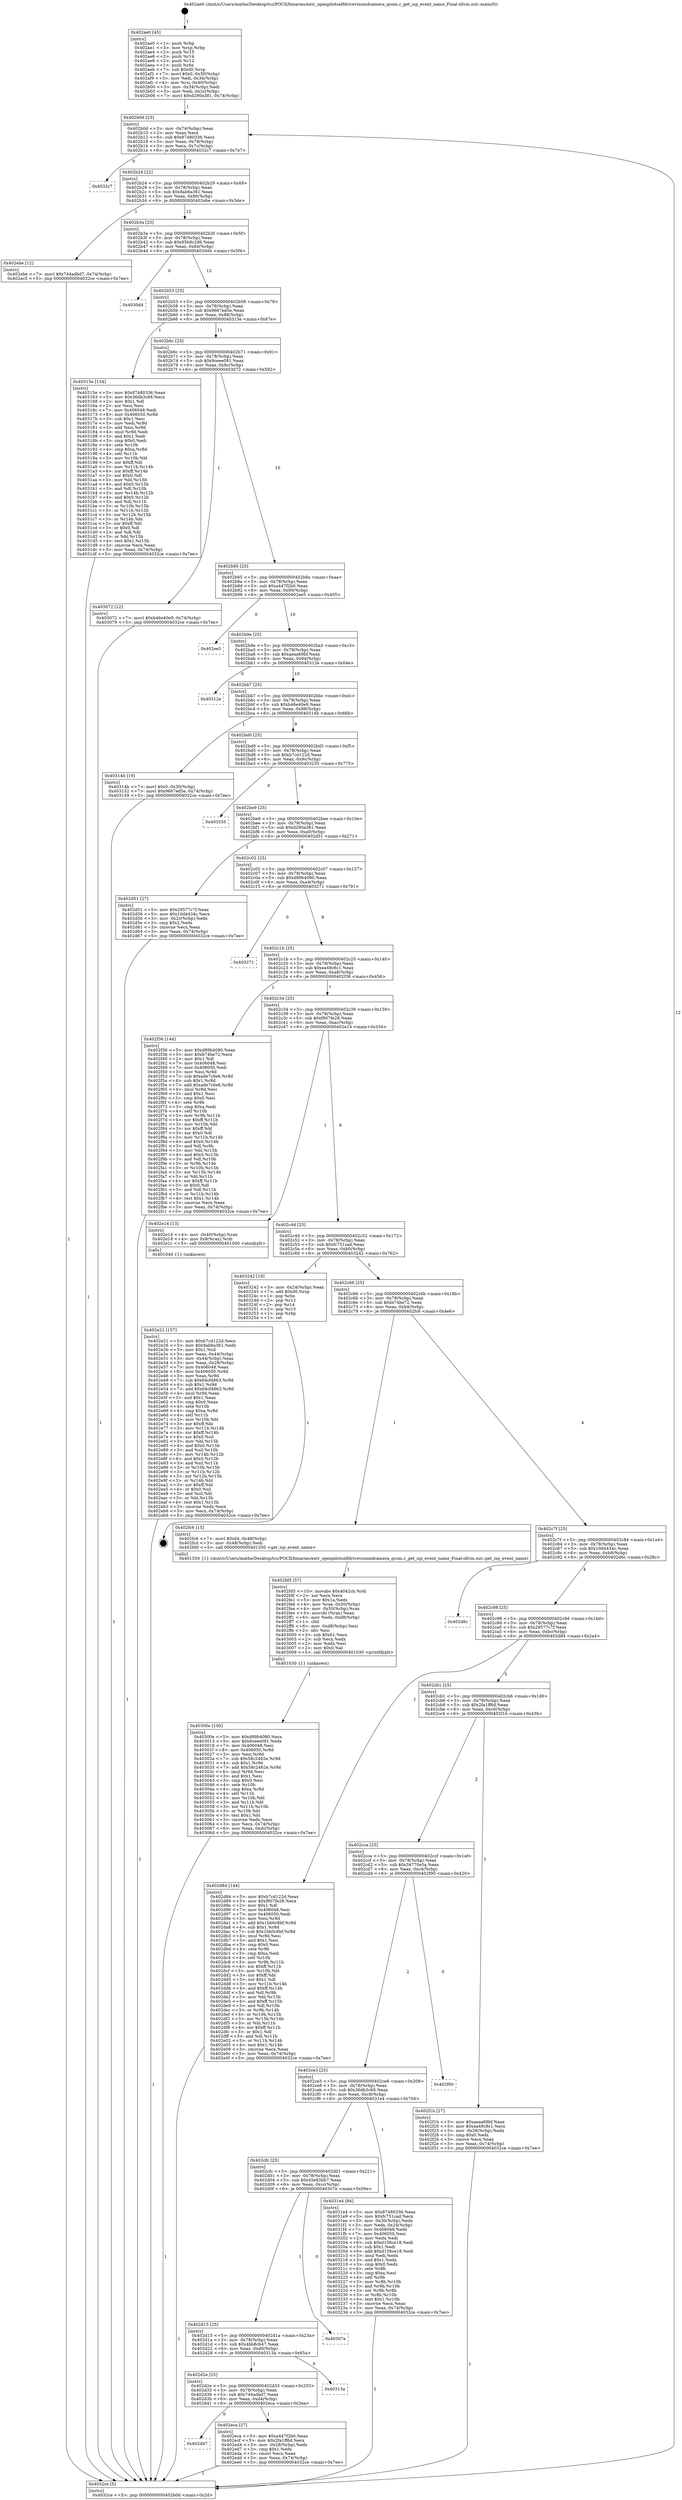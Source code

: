 digraph "0x402ae0" {
  label = "0x402ae0 (/mnt/c/Users/mathe/Desktop/tcc/POCII/binaries/extr_openpilotselfdrivevisiondcamera_qcom.c_get_isp_event_name_Final-ollvm.out::main(0))"
  labelloc = "t"
  node[shape=record]

  Entry [label="",width=0.3,height=0.3,shape=circle,fillcolor=black,style=filled]
  "0x402b0d" [label="{
     0x402b0d [23]\l
     | [instrs]\l
     &nbsp;&nbsp;0x402b0d \<+3\>: mov -0x74(%rbp),%eax\l
     &nbsp;&nbsp;0x402b10 \<+2\>: mov %eax,%ecx\l
     &nbsp;&nbsp;0x402b12 \<+6\>: sub $0x87480336,%ecx\l
     &nbsp;&nbsp;0x402b18 \<+3\>: mov %eax,-0x78(%rbp)\l
     &nbsp;&nbsp;0x402b1b \<+3\>: mov %ecx,-0x7c(%rbp)\l
     &nbsp;&nbsp;0x402b1e \<+6\>: je 00000000004032c7 \<main+0x7e7\>\l
  }"]
  "0x4032c7" [label="{
     0x4032c7\l
  }", style=dashed]
  "0x402b24" [label="{
     0x402b24 [22]\l
     | [instrs]\l
     &nbsp;&nbsp;0x402b24 \<+5\>: jmp 0000000000402b29 \<main+0x49\>\l
     &nbsp;&nbsp;0x402b29 \<+3\>: mov -0x78(%rbp),%eax\l
     &nbsp;&nbsp;0x402b2c \<+5\>: sub $0x8ab6a361,%eax\l
     &nbsp;&nbsp;0x402b31 \<+3\>: mov %eax,-0x80(%rbp)\l
     &nbsp;&nbsp;0x402b34 \<+6\>: je 0000000000402ebe \<main+0x3de\>\l
  }"]
  Exit [label="",width=0.3,height=0.3,shape=circle,fillcolor=black,style=filled,peripheries=2]
  "0x402ebe" [label="{
     0x402ebe [12]\l
     | [instrs]\l
     &nbsp;&nbsp;0x402ebe \<+7\>: movl $0x744adbd7,-0x74(%rbp)\l
     &nbsp;&nbsp;0x402ec5 \<+5\>: jmp 00000000004032ce \<main+0x7ee\>\l
  }"]
  "0x402b3a" [label="{
     0x402b3a [25]\l
     | [instrs]\l
     &nbsp;&nbsp;0x402b3a \<+5\>: jmp 0000000000402b3f \<main+0x5f\>\l
     &nbsp;&nbsp;0x402b3f \<+3\>: mov -0x78(%rbp),%eax\l
     &nbsp;&nbsp;0x402b42 \<+5\>: sub $0x95b8c2d6,%eax\l
     &nbsp;&nbsp;0x402b47 \<+6\>: mov %eax,-0x84(%rbp)\l
     &nbsp;&nbsp;0x402b4d \<+6\>: je 00000000004030d4 \<main+0x5f4\>\l
  }"]
  "0x40300e" [label="{
     0x40300e [100]\l
     | [instrs]\l
     &nbsp;&nbsp;0x40300e \<+5\>: mov $0xd89b4080,%ecx\l
     &nbsp;&nbsp;0x403013 \<+5\>: mov $0x9ceee091,%edx\l
     &nbsp;&nbsp;0x403018 \<+7\>: mov 0x406048,%esi\l
     &nbsp;&nbsp;0x40301f \<+8\>: mov 0x406050,%r8d\l
     &nbsp;&nbsp;0x403027 \<+3\>: mov %esi,%r9d\l
     &nbsp;&nbsp;0x40302a \<+7\>: sub $0x58c2462e,%r9d\l
     &nbsp;&nbsp;0x403031 \<+4\>: sub $0x1,%r9d\l
     &nbsp;&nbsp;0x403035 \<+7\>: add $0x58c2462e,%r9d\l
     &nbsp;&nbsp;0x40303c \<+4\>: imul %r9d,%esi\l
     &nbsp;&nbsp;0x403040 \<+3\>: and $0x1,%esi\l
     &nbsp;&nbsp;0x403043 \<+3\>: cmp $0x0,%esi\l
     &nbsp;&nbsp;0x403046 \<+4\>: sete %r10b\l
     &nbsp;&nbsp;0x40304a \<+4\>: cmp $0xa,%r8d\l
     &nbsp;&nbsp;0x40304e \<+4\>: setl %r11b\l
     &nbsp;&nbsp;0x403052 \<+3\>: mov %r10b,%bl\l
     &nbsp;&nbsp;0x403055 \<+3\>: and %r11b,%bl\l
     &nbsp;&nbsp;0x403058 \<+3\>: xor %r11b,%r10b\l
     &nbsp;&nbsp;0x40305b \<+3\>: or %r10b,%bl\l
     &nbsp;&nbsp;0x40305e \<+3\>: test $0x1,%bl\l
     &nbsp;&nbsp;0x403061 \<+3\>: cmovne %edx,%ecx\l
     &nbsp;&nbsp;0x403064 \<+3\>: mov %ecx,-0x74(%rbp)\l
     &nbsp;&nbsp;0x403067 \<+6\>: mov %eax,-0xdc(%rbp)\l
     &nbsp;&nbsp;0x40306d \<+5\>: jmp 00000000004032ce \<main+0x7ee\>\l
  }"]
  "0x4030d4" [label="{
     0x4030d4\l
  }", style=dashed]
  "0x402b53" [label="{
     0x402b53 [25]\l
     | [instrs]\l
     &nbsp;&nbsp;0x402b53 \<+5\>: jmp 0000000000402b58 \<main+0x78\>\l
     &nbsp;&nbsp;0x402b58 \<+3\>: mov -0x78(%rbp),%eax\l
     &nbsp;&nbsp;0x402b5b \<+5\>: sub $0x9667ed5e,%eax\l
     &nbsp;&nbsp;0x402b60 \<+6\>: mov %eax,-0x88(%rbp)\l
     &nbsp;&nbsp;0x402b66 \<+6\>: je 000000000040315e \<main+0x67e\>\l
  }"]
  "0x402fd5" [label="{
     0x402fd5 [57]\l
     | [instrs]\l
     &nbsp;&nbsp;0x402fd5 \<+10\>: movabs $0x4042cb,%rdi\l
     &nbsp;&nbsp;0x402fdf \<+2\>: xor %ecx,%ecx\l
     &nbsp;&nbsp;0x402fe1 \<+5\>: mov $0x1a,%edx\l
     &nbsp;&nbsp;0x402fe6 \<+4\>: mov %rax,-0x50(%rbp)\l
     &nbsp;&nbsp;0x402fea \<+4\>: mov -0x50(%rbp),%rax\l
     &nbsp;&nbsp;0x402fee \<+3\>: movsbl (%rax),%eax\l
     &nbsp;&nbsp;0x402ff1 \<+6\>: mov %edx,-0xd8(%rbp)\l
     &nbsp;&nbsp;0x402ff7 \<+1\>: cltd\l
     &nbsp;&nbsp;0x402ff8 \<+6\>: mov -0xd8(%rbp),%esi\l
     &nbsp;&nbsp;0x402ffe \<+2\>: idiv %esi\l
     &nbsp;&nbsp;0x403000 \<+3\>: sub $0x61,%ecx\l
     &nbsp;&nbsp;0x403003 \<+2\>: sub %ecx,%edx\l
     &nbsp;&nbsp;0x403005 \<+2\>: mov %edx,%esi\l
     &nbsp;&nbsp;0x403007 \<+2\>: mov $0x0,%al\l
     &nbsp;&nbsp;0x403009 \<+5\>: call 0000000000401030 \<printf@plt\>\l
     | [calls]\l
     &nbsp;&nbsp;0x401030 \{1\} (unknown)\l
  }"]
  "0x40315e" [label="{
     0x40315e [134]\l
     | [instrs]\l
     &nbsp;&nbsp;0x40315e \<+5\>: mov $0x87480336,%eax\l
     &nbsp;&nbsp;0x403163 \<+5\>: mov $0x36db3c68,%ecx\l
     &nbsp;&nbsp;0x403168 \<+2\>: mov $0x1,%dl\l
     &nbsp;&nbsp;0x40316a \<+2\>: xor %esi,%esi\l
     &nbsp;&nbsp;0x40316c \<+7\>: mov 0x406048,%edi\l
     &nbsp;&nbsp;0x403173 \<+8\>: mov 0x406050,%r8d\l
     &nbsp;&nbsp;0x40317b \<+3\>: sub $0x1,%esi\l
     &nbsp;&nbsp;0x40317e \<+3\>: mov %edi,%r9d\l
     &nbsp;&nbsp;0x403181 \<+3\>: add %esi,%r9d\l
     &nbsp;&nbsp;0x403184 \<+4\>: imul %r9d,%edi\l
     &nbsp;&nbsp;0x403188 \<+3\>: and $0x1,%edi\l
     &nbsp;&nbsp;0x40318b \<+3\>: cmp $0x0,%edi\l
     &nbsp;&nbsp;0x40318e \<+4\>: sete %r10b\l
     &nbsp;&nbsp;0x403192 \<+4\>: cmp $0xa,%r8d\l
     &nbsp;&nbsp;0x403196 \<+4\>: setl %r11b\l
     &nbsp;&nbsp;0x40319a \<+3\>: mov %r10b,%bl\l
     &nbsp;&nbsp;0x40319d \<+3\>: xor $0xff,%bl\l
     &nbsp;&nbsp;0x4031a0 \<+3\>: mov %r11b,%r14b\l
     &nbsp;&nbsp;0x4031a3 \<+4\>: xor $0xff,%r14b\l
     &nbsp;&nbsp;0x4031a7 \<+3\>: xor $0x0,%dl\l
     &nbsp;&nbsp;0x4031aa \<+3\>: mov %bl,%r15b\l
     &nbsp;&nbsp;0x4031ad \<+4\>: and $0x0,%r15b\l
     &nbsp;&nbsp;0x4031b1 \<+3\>: and %dl,%r10b\l
     &nbsp;&nbsp;0x4031b4 \<+3\>: mov %r14b,%r12b\l
     &nbsp;&nbsp;0x4031b7 \<+4\>: and $0x0,%r12b\l
     &nbsp;&nbsp;0x4031bb \<+3\>: and %dl,%r11b\l
     &nbsp;&nbsp;0x4031be \<+3\>: or %r10b,%r15b\l
     &nbsp;&nbsp;0x4031c1 \<+3\>: or %r11b,%r12b\l
     &nbsp;&nbsp;0x4031c4 \<+3\>: xor %r12b,%r15b\l
     &nbsp;&nbsp;0x4031c7 \<+3\>: or %r14b,%bl\l
     &nbsp;&nbsp;0x4031ca \<+3\>: xor $0xff,%bl\l
     &nbsp;&nbsp;0x4031cd \<+3\>: or $0x0,%dl\l
     &nbsp;&nbsp;0x4031d0 \<+2\>: and %dl,%bl\l
     &nbsp;&nbsp;0x4031d2 \<+3\>: or %bl,%r15b\l
     &nbsp;&nbsp;0x4031d5 \<+4\>: test $0x1,%r15b\l
     &nbsp;&nbsp;0x4031d9 \<+3\>: cmovne %ecx,%eax\l
     &nbsp;&nbsp;0x4031dc \<+3\>: mov %eax,-0x74(%rbp)\l
     &nbsp;&nbsp;0x4031df \<+5\>: jmp 00000000004032ce \<main+0x7ee\>\l
  }"]
  "0x402b6c" [label="{
     0x402b6c [25]\l
     | [instrs]\l
     &nbsp;&nbsp;0x402b6c \<+5\>: jmp 0000000000402b71 \<main+0x91\>\l
     &nbsp;&nbsp;0x402b71 \<+3\>: mov -0x78(%rbp),%eax\l
     &nbsp;&nbsp;0x402b74 \<+5\>: sub $0x9ceee091,%eax\l
     &nbsp;&nbsp;0x402b79 \<+6\>: mov %eax,-0x8c(%rbp)\l
     &nbsp;&nbsp;0x402b7f \<+6\>: je 0000000000403072 \<main+0x592\>\l
  }"]
  "0x402d47" [label="{
     0x402d47\l
  }", style=dashed]
  "0x403072" [label="{
     0x403072 [12]\l
     | [instrs]\l
     &nbsp;&nbsp;0x403072 \<+7\>: movl $0xb46e40e9,-0x74(%rbp)\l
     &nbsp;&nbsp;0x403079 \<+5\>: jmp 00000000004032ce \<main+0x7ee\>\l
  }"]
  "0x402b85" [label="{
     0x402b85 [25]\l
     | [instrs]\l
     &nbsp;&nbsp;0x402b85 \<+5\>: jmp 0000000000402b8a \<main+0xaa\>\l
     &nbsp;&nbsp;0x402b8a \<+3\>: mov -0x78(%rbp),%eax\l
     &nbsp;&nbsp;0x402b8d \<+5\>: sub $0xa447f2b0,%eax\l
     &nbsp;&nbsp;0x402b92 \<+6\>: mov %eax,-0x90(%rbp)\l
     &nbsp;&nbsp;0x402b98 \<+6\>: je 0000000000402ee5 \<main+0x405\>\l
  }"]
  "0x402eca" [label="{
     0x402eca [27]\l
     | [instrs]\l
     &nbsp;&nbsp;0x402eca \<+5\>: mov $0xa447f2b0,%eax\l
     &nbsp;&nbsp;0x402ecf \<+5\>: mov $0x2fa1ff6d,%ecx\l
     &nbsp;&nbsp;0x402ed4 \<+3\>: mov -0x28(%rbp),%edx\l
     &nbsp;&nbsp;0x402ed7 \<+3\>: cmp $0x1,%edx\l
     &nbsp;&nbsp;0x402eda \<+3\>: cmovl %ecx,%eax\l
     &nbsp;&nbsp;0x402edd \<+3\>: mov %eax,-0x74(%rbp)\l
     &nbsp;&nbsp;0x402ee0 \<+5\>: jmp 00000000004032ce \<main+0x7ee\>\l
  }"]
  "0x402ee5" [label="{
     0x402ee5\l
  }", style=dashed]
  "0x402b9e" [label="{
     0x402b9e [25]\l
     | [instrs]\l
     &nbsp;&nbsp;0x402b9e \<+5\>: jmp 0000000000402ba3 \<main+0xc3\>\l
     &nbsp;&nbsp;0x402ba3 \<+3\>: mov -0x78(%rbp),%eax\l
     &nbsp;&nbsp;0x402ba6 \<+5\>: sub $0xaeaa69bf,%eax\l
     &nbsp;&nbsp;0x402bab \<+6\>: mov %eax,-0x94(%rbp)\l
     &nbsp;&nbsp;0x402bb1 \<+6\>: je 000000000040312e \<main+0x64e\>\l
  }"]
  "0x402d2e" [label="{
     0x402d2e [25]\l
     | [instrs]\l
     &nbsp;&nbsp;0x402d2e \<+5\>: jmp 0000000000402d33 \<main+0x253\>\l
     &nbsp;&nbsp;0x402d33 \<+3\>: mov -0x78(%rbp),%eax\l
     &nbsp;&nbsp;0x402d36 \<+5\>: sub $0x744adbd7,%eax\l
     &nbsp;&nbsp;0x402d3b \<+6\>: mov %eax,-0xd4(%rbp)\l
     &nbsp;&nbsp;0x402d41 \<+6\>: je 0000000000402eca \<main+0x3ea\>\l
  }"]
  "0x40312e" [label="{
     0x40312e\l
  }", style=dashed]
  "0x402bb7" [label="{
     0x402bb7 [25]\l
     | [instrs]\l
     &nbsp;&nbsp;0x402bb7 \<+5\>: jmp 0000000000402bbc \<main+0xdc\>\l
     &nbsp;&nbsp;0x402bbc \<+3\>: mov -0x78(%rbp),%eax\l
     &nbsp;&nbsp;0x402bbf \<+5\>: sub $0xb46e40e9,%eax\l
     &nbsp;&nbsp;0x402bc4 \<+6\>: mov %eax,-0x98(%rbp)\l
     &nbsp;&nbsp;0x402bca \<+6\>: je 000000000040314b \<main+0x66b\>\l
  }"]
  "0x40313a" [label="{
     0x40313a\l
  }", style=dashed]
  "0x40314b" [label="{
     0x40314b [19]\l
     | [instrs]\l
     &nbsp;&nbsp;0x40314b \<+7\>: movl $0x0,-0x30(%rbp)\l
     &nbsp;&nbsp;0x403152 \<+7\>: movl $0x9667ed5e,-0x74(%rbp)\l
     &nbsp;&nbsp;0x403159 \<+5\>: jmp 00000000004032ce \<main+0x7ee\>\l
  }"]
  "0x402bd0" [label="{
     0x402bd0 [25]\l
     | [instrs]\l
     &nbsp;&nbsp;0x402bd0 \<+5\>: jmp 0000000000402bd5 \<main+0xf5\>\l
     &nbsp;&nbsp;0x402bd5 \<+3\>: mov -0x78(%rbp),%eax\l
     &nbsp;&nbsp;0x402bd8 \<+5\>: sub $0xb7cd122d,%eax\l
     &nbsp;&nbsp;0x402bdd \<+6\>: mov %eax,-0x9c(%rbp)\l
     &nbsp;&nbsp;0x402be3 \<+6\>: je 0000000000403255 \<main+0x775\>\l
  }"]
  "0x402d15" [label="{
     0x402d15 [25]\l
     | [instrs]\l
     &nbsp;&nbsp;0x402d15 \<+5\>: jmp 0000000000402d1a \<main+0x23a\>\l
     &nbsp;&nbsp;0x402d1a \<+3\>: mov -0x78(%rbp),%eax\l
     &nbsp;&nbsp;0x402d1d \<+5\>: sub $0x4bb8cb47,%eax\l
     &nbsp;&nbsp;0x402d22 \<+6\>: mov %eax,-0xd0(%rbp)\l
     &nbsp;&nbsp;0x402d28 \<+6\>: je 000000000040313a \<main+0x65a\>\l
  }"]
  "0x403255" [label="{
     0x403255\l
  }", style=dashed]
  "0x402be9" [label="{
     0x402be9 [25]\l
     | [instrs]\l
     &nbsp;&nbsp;0x402be9 \<+5\>: jmp 0000000000402bee \<main+0x10e\>\l
     &nbsp;&nbsp;0x402bee \<+3\>: mov -0x78(%rbp),%eax\l
     &nbsp;&nbsp;0x402bf1 \<+5\>: sub $0xd290a381,%eax\l
     &nbsp;&nbsp;0x402bf6 \<+6\>: mov %eax,-0xa0(%rbp)\l
     &nbsp;&nbsp;0x402bfc \<+6\>: je 0000000000402d51 \<main+0x271\>\l
  }"]
  "0x40307e" [label="{
     0x40307e\l
  }", style=dashed]
  "0x402d51" [label="{
     0x402d51 [27]\l
     | [instrs]\l
     &nbsp;&nbsp;0x402d51 \<+5\>: mov $0x29577c7f,%eax\l
     &nbsp;&nbsp;0x402d56 \<+5\>: mov $0x10d4434c,%ecx\l
     &nbsp;&nbsp;0x402d5b \<+3\>: mov -0x2c(%rbp),%edx\l
     &nbsp;&nbsp;0x402d5e \<+3\>: cmp $0x2,%edx\l
     &nbsp;&nbsp;0x402d61 \<+3\>: cmovne %ecx,%eax\l
     &nbsp;&nbsp;0x402d64 \<+3\>: mov %eax,-0x74(%rbp)\l
     &nbsp;&nbsp;0x402d67 \<+5\>: jmp 00000000004032ce \<main+0x7ee\>\l
  }"]
  "0x402c02" [label="{
     0x402c02 [25]\l
     | [instrs]\l
     &nbsp;&nbsp;0x402c02 \<+5\>: jmp 0000000000402c07 \<main+0x127\>\l
     &nbsp;&nbsp;0x402c07 \<+3\>: mov -0x78(%rbp),%eax\l
     &nbsp;&nbsp;0x402c0a \<+5\>: sub $0xd89b4080,%eax\l
     &nbsp;&nbsp;0x402c0f \<+6\>: mov %eax,-0xa4(%rbp)\l
     &nbsp;&nbsp;0x402c15 \<+6\>: je 0000000000403271 \<main+0x791\>\l
  }"]
  "0x4032ce" [label="{
     0x4032ce [5]\l
     | [instrs]\l
     &nbsp;&nbsp;0x4032ce \<+5\>: jmp 0000000000402b0d \<main+0x2d\>\l
  }"]
  "0x402ae0" [label="{
     0x402ae0 [45]\l
     | [instrs]\l
     &nbsp;&nbsp;0x402ae0 \<+1\>: push %rbp\l
     &nbsp;&nbsp;0x402ae1 \<+3\>: mov %rsp,%rbp\l
     &nbsp;&nbsp;0x402ae4 \<+2\>: push %r15\l
     &nbsp;&nbsp;0x402ae6 \<+2\>: push %r14\l
     &nbsp;&nbsp;0x402ae8 \<+2\>: push %r12\l
     &nbsp;&nbsp;0x402aea \<+1\>: push %rbx\l
     &nbsp;&nbsp;0x402aeb \<+7\>: sub $0xd0,%rsp\l
     &nbsp;&nbsp;0x402af2 \<+7\>: movl $0x0,-0x30(%rbp)\l
     &nbsp;&nbsp;0x402af9 \<+3\>: mov %edi,-0x34(%rbp)\l
     &nbsp;&nbsp;0x402afc \<+4\>: mov %rsi,-0x40(%rbp)\l
     &nbsp;&nbsp;0x402b00 \<+3\>: mov -0x34(%rbp),%edi\l
     &nbsp;&nbsp;0x402b03 \<+3\>: mov %edi,-0x2c(%rbp)\l
     &nbsp;&nbsp;0x402b06 \<+7\>: movl $0xd290a381,-0x74(%rbp)\l
  }"]
  "0x402cfc" [label="{
     0x402cfc [25]\l
     | [instrs]\l
     &nbsp;&nbsp;0x402cfc \<+5\>: jmp 0000000000402d01 \<main+0x221\>\l
     &nbsp;&nbsp;0x402d01 \<+3\>: mov -0x78(%rbp),%eax\l
     &nbsp;&nbsp;0x402d04 \<+5\>: sub $0x45e83bb7,%eax\l
     &nbsp;&nbsp;0x402d09 \<+6\>: mov %eax,-0xcc(%rbp)\l
     &nbsp;&nbsp;0x402d0f \<+6\>: je 000000000040307e \<main+0x59e\>\l
  }"]
  "0x403271" [label="{
     0x403271\l
  }", style=dashed]
  "0x402c1b" [label="{
     0x402c1b [25]\l
     | [instrs]\l
     &nbsp;&nbsp;0x402c1b \<+5\>: jmp 0000000000402c20 \<main+0x140\>\l
     &nbsp;&nbsp;0x402c20 \<+3\>: mov -0x78(%rbp),%eax\l
     &nbsp;&nbsp;0x402c23 \<+5\>: sub $0xea49c8c1,%eax\l
     &nbsp;&nbsp;0x402c28 \<+6\>: mov %eax,-0xa8(%rbp)\l
     &nbsp;&nbsp;0x402c2e \<+6\>: je 0000000000402f36 \<main+0x456\>\l
  }"]
  "0x4031e4" [label="{
     0x4031e4 [94]\l
     | [instrs]\l
     &nbsp;&nbsp;0x4031e4 \<+5\>: mov $0x87480336,%eax\l
     &nbsp;&nbsp;0x4031e9 \<+5\>: mov $0xfc751cad,%ecx\l
     &nbsp;&nbsp;0x4031ee \<+3\>: mov -0x30(%rbp),%edx\l
     &nbsp;&nbsp;0x4031f1 \<+3\>: mov %edx,-0x24(%rbp)\l
     &nbsp;&nbsp;0x4031f4 \<+7\>: mov 0x406048,%edx\l
     &nbsp;&nbsp;0x4031fb \<+7\>: mov 0x406050,%esi\l
     &nbsp;&nbsp;0x403202 \<+2\>: mov %edx,%edi\l
     &nbsp;&nbsp;0x403204 \<+6\>: sub $0xd156ce18,%edi\l
     &nbsp;&nbsp;0x40320a \<+3\>: sub $0x1,%edi\l
     &nbsp;&nbsp;0x40320d \<+6\>: add $0xd156ce18,%edi\l
     &nbsp;&nbsp;0x403213 \<+3\>: imul %edi,%edx\l
     &nbsp;&nbsp;0x403216 \<+3\>: and $0x1,%edx\l
     &nbsp;&nbsp;0x403219 \<+3\>: cmp $0x0,%edx\l
     &nbsp;&nbsp;0x40321c \<+4\>: sete %r8b\l
     &nbsp;&nbsp;0x403220 \<+3\>: cmp $0xa,%esi\l
     &nbsp;&nbsp;0x403223 \<+4\>: setl %r9b\l
     &nbsp;&nbsp;0x403227 \<+3\>: mov %r8b,%r10b\l
     &nbsp;&nbsp;0x40322a \<+3\>: and %r9b,%r10b\l
     &nbsp;&nbsp;0x40322d \<+3\>: xor %r9b,%r8b\l
     &nbsp;&nbsp;0x403230 \<+3\>: or %r8b,%r10b\l
     &nbsp;&nbsp;0x403233 \<+4\>: test $0x1,%r10b\l
     &nbsp;&nbsp;0x403237 \<+3\>: cmovne %ecx,%eax\l
     &nbsp;&nbsp;0x40323a \<+3\>: mov %eax,-0x74(%rbp)\l
     &nbsp;&nbsp;0x40323d \<+5\>: jmp 00000000004032ce \<main+0x7ee\>\l
  }"]
  "0x402f36" [label="{
     0x402f36 [144]\l
     | [instrs]\l
     &nbsp;&nbsp;0x402f36 \<+5\>: mov $0xd89b4080,%eax\l
     &nbsp;&nbsp;0x402f3b \<+5\>: mov $0xb74be72,%ecx\l
     &nbsp;&nbsp;0x402f40 \<+2\>: mov $0x1,%dl\l
     &nbsp;&nbsp;0x402f42 \<+7\>: mov 0x406048,%esi\l
     &nbsp;&nbsp;0x402f49 \<+7\>: mov 0x406050,%edi\l
     &nbsp;&nbsp;0x402f50 \<+3\>: mov %esi,%r8d\l
     &nbsp;&nbsp;0x402f53 \<+7\>: sub $0xade7c0e6,%r8d\l
     &nbsp;&nbsp;0x402f5a \<+4\>: sub $0x1,%r8d\l
     &nbsp;&nbsp;0x402f5e \<+7\>: add $0xade7c0e6,%r8d\l
     &nbsp;&nbsp;0x402f65 \<+4\>: imul %r8d,%esi\l
     &nbsp;&nbsp;0x402f69 \<+3\>: and $0x1,%esi\l
     &nbsp;&nbsp;0x402f6c \<+3\>: cmp $0x0,%esi\l
     &nbsp;&nbsp;0x402f6f \<+4\>: sete %r9b\l
     &nbsp;&nbsp;0x402f73 \<+3\>: cmp $0xa,%edi\l
     &nbsp;&nbsp;0x402f76 \<+4\>: setl %r10b\l
     &nbsp;&nbsp;0x402f7a \<+3\>: mov %r9b,%r11b\l
     &nbsp;&nbsp;0x402f7d \<+4\>: xor $0xff,%r11b\l
     &nbsp;&nbsp;0x402f81 \<+3\>: mov %r10b,%bl\l
     &nbsp;&nbsp;0x402f84 \<+3\>: xor $0xff,%bl\l
     &nbsp;&nbsp;0x402f87 \<+3\>: xor $0x0,%dl\l
     &nbsp;&nbsp;0x402f8a \<+3\>: mov %r11b,%r14b\l
     &nbsp;&nbsp;0x402f8d \<+4\>: and $0x0,%r14b\l
     &nbsp;&nbsp;0x402f91 \<+3\>: and %dl,%r9b\l
     &nbsp;&nbsp;0x402f94 \<+3\>: mov %bl,%r15b\l
     &nbsp;&nbsp;0x402f97 \<+4\>: and $0x0,%r15b\l
     &nbsp;&nbsp;0x402f9b \<+3\>: and %dl,%r10b\l
     &nbsp;&nbsp;0x402f9e \<+3\>: or %r9b,%r14b\l
     &nbsp;&nbsp;0x402fa1 \<+3\>: or %r10b,%r15b\l
     &nbsp;&nbsp;0x402fa4 \<+3\>: xor %r15b,%r14b\l
     &nbsp;&nbsp;0x402fa7 \<+3\>: or %bl,%r11b\l
     &nbsp;&nbsp;0x402faa \<+4\>: xor $0xff,%r11b\l
     &nbsp;&nbsp;0x402fae \<+3\>: or $0x0,%dl\l
     &nbsp;&nbsp;0x402fb1 \<+3\>: and %dl,%r11b\l
     &nbsp;&nbsp;0x402fb4 \<+3\>: or %r11b,%r14b\l
     &nbsp;&nbsp;0x402fb7 \<+4\>: test $0x1,%r14b\l
     &nbsp;&nbsp;0x402fbb \<+3\>: cmovne %ecx,%eax\l
     &nbsp;&nbsp;0x402fbe \<+3\>: mov %eax,-0x74(%rbp)\l
     &nbsp;&nbsp;0x402fc1 \<+5\>: jmp 00000000004032ce \<main+0x7ee\>\l
  }"]
  "0x402c34" [label="{
     0x402c34 [25]\l
     | [instrs]\l
     &nbsp;&nbsp;0x402c34 \<+5\>: jmp 0000000000402c39 \<main+0x159\>\l
     &nbsp;&nbsp;0x402c39 \<+3\>: mov -0x78(%rbp),%eax\l
     &nbsp;&nbsp;0x402c3c \<+5\>: sub $0xf907fe28,%eax\l
     &nbsp;&nbsp;0x402c41 \<+6\>: mov %eax,-0xac(%rbp)\l
     &nbsp;&nbsp;0x402c47 \<+6\>: je 0000000000402e14 \<main+0x334\>\l
  }"]
  "0x402ce3" [label="{
     0x402ce3 [25]\l
     | [instrs]\l
     &nbsp;&nbsp;0x402ce3 \<+5\>: jmp 0000000000402ce8 \<main+0x208\>\l
     &nbsp;&nbsp;0x402ce8 \<+3\>: mov -0x78(%rbp),%eax\l
     &nbsp;&nbsp;0x402ceb \<+5\>: sub $0x36db3c68,%eax\l
     &nbsp;&nbsp;0x402cf0 \<+6\>: mov %eax,-0xc8(%rbp)\l
     &nbsp;&nbsp;0x402cf6 \<+6\>: je 00000000004031e4 \<main+0x704\>\l
  }"]
  "0x402e14" [label="{
     0x402e14 [13]\l
     | [instrs]\l
     &nbsp;&nbsp;0x402e14 \<+4\>: mov -0x40(%rbp),%rax\l
     &nbsp;&nbsp;0x402e18 \<+4\>: mov 0x8(%rax),%rdi\l
     &nbsp;&nbsp;0x402e1c \<+5\>: call 0000000000401040 \<atoi@plt\>\l
     | [calls]\l
     &nbsp;&nbsp;0x401040 \{1\} (unknown)\l
  }"]
  "0x402c4d" [label="{
     0x402c4d [25]\l
     | [instrs]\l
     &nbsp;&nbsp;0x402c4d \<+5\>: jmp 0000000000402c52 \<main+0x172\>\l
     &nbsp;&nbsp;0x402c52 \<+3\>: mov -0x78(%rbp),%eax\l
     &nbsp;&nbsp;0x402c55 \<+5\>: sub $0xfc751cad,%eax\l
     &nbsp;&nbsp;0x402c5a \<+6\>: mov %eax,-0xb0(%rbp)\l
     &nbsp;&nbsp;0x402c60 \<+6\>: je 0000000000403242 \<main+0x762\>\l
  }"]
  "0x402f00" [label="{
     0x402f00\l
  }", style=dashed]
  "0x403242" [label="{
     0x403242 [19]\l
     | [instrs]\l
     &nbsp;&nbsp;0x403242 \<+3\>: mov -0x24(%rbp),%eax\l
     &nbsp;&nbsp;0x403245 \<+7\>: add $0xd0,%rsp\l
     &nbsp;&nbsp;0x40324c \<+1\>: pop %rbx\l
     &nbsp;&nbsp;0x40324d \<+2\>: pop %r12\l
     &nbsp;&nbsp;0x40324f \<+2\>: pop %r14\l
     &nbsp;&nbsp;0x403251 \<+2\>: pop %r15\l
     &nbsp;&nbsp;0x403253 \<+1\>: pop %rbp\l
     &nbsp;&nbsp;0x403254 \<+1\>: ret\l
  }"]
  "0x402c66" [label="{
     0x402c66 [25]\l
     | [instrs]\l
     &nbsp;&nbsp;0x402c66 \<+5\>: jmp 0000000000402c6b \<main+0x18b\>\l
     &nbsp;&nbsp;0x402c6b \<+3\>: mov -0x78(%rbp),%eax\l
     &nbsp;&nbsp;0x402c6e \<+5\>: sub $0xb74be72,%eax\l
     &nbsp;&nbsp;0x402c73 \<+6\>: mov %eax,-0xb4(%rbp)\l
     &nbsp;&nbsp;0x402c79 \<+6\>: je 0000000000402fc6 \<main+0x4e6\>\l
  }"]
  "0x402cca" [label="{
     0x402cca [25]\l
     | [instrs]\l
     &nbsp;&nbsp;0x402cca \<+5\>: jmp 0000000000402ccf \<main+0x1ef\>\l
     &nbsp;&nbsp;0x402ccf \<+3\>: mov -0x78(%rbp),%eax\l
     &nbsp;&nbsp;0x402cd2 \<+5\>: sub $0x34770e5a,%eax\l
     &nbsp;&nbsp;0x402cd7 \<+6\>: mov %eax,-0xc4(%rbp)\l
     &nbsp;&nbsp;0x402cdd \<+6\>: je 0000000000402f00 \<main+0x420\>\l
  }"]
  "0x402fc6" [label="{
     0x402fc6 [15]\l
     | [instrs]\l
     &nbsp;&nbsp;0x402fc6 \<+7\>: movl $0x64,-0x48(%rbp)\l
     &nbsp;&nbsp;0x402fcd \<+3\>: mov -0x48(%rbp),%edi\l
     &nbsp;&nbsp;0x402fd0 \<+5\>: call 0000000000401550 \<get_isp_event_name\>\l
     | [calls]\l
     &nbsp;&nbsp;0x401550 \{1\} (/mnt/c/Users/mathe/Desktop/tcc/POCII/binaries/extr_openpilotselfdrivevisiondcamera_qcom.c_get_isp_event_name_Final-ollvm.out::get_isp_event_name)\l
  }"]
  "0x402c7f" [label="{
     0x402c7f [25]\l
     | [instrs]\l
     &nbsp;&nbsp;0x402c7f \<+5\>: jmp 0000000000402c84 \<main+0x1a4\>\l
     &nbsp;&nbsp;0x402c84 \<+3\>: mov -0x78(%rbp),%eax\l
     &nbsp;&nbsp;0x402c87 \<+5\>: sub $0x10d4434c,%eax\l
     &nbsp;&nbsp;0x402c8c \<+6\>: mov %eax,-0xb8(%rbp)\l
     &nbsp;&nbsp;0x402c92 \<+6\>: je 0000000000402d6c \<main+0x28c\>\l
  }"]
  "0x402f1b" [label="{
     0x402f1b [27]\l
     | [instrs]\l
     &nbsp;&nbsp;0x402f1b \<+5\>: mov $0xaeaa69bf,%eax\l
     &nbsp;&nbsp;0x402f20 \<+5\>: mov $0xea49c8c1,%ecx\l
     &nbsp;&nbsp;0x402f25 \<+3\>: mov -0x28(%rbp),%edx\l
     &nbsp;&nbsp;0x402f28 \<+3\>: cmp $0x0,%edx\l
     &nbsp;&nbsp;0x402f2b \<+3\>: cmove %ecx,%eax\l
     &nbsp;&nbsp;0x402f2e \<+3\>: mov %eax,-0x74(%rbp)\l
     &nbsp;&nbsp;0x402f31 \<+5\>: jmp 00000000004032ce \<main+0x7ee\>\l
  }"]
  "0x402d6c" [label="{
     0x402d6c\l
  }", style=dashed]
  "0x402c98" [label="{
     0x402c98 [25]\l
     | [instrs]\l
     &nbsp;&nbsp;0x402c98 \<+5\>: jmp 0000000000402c9d \<main+0x1bd\>\l
     &nbsp;&nbsp;0x402c9d \<+3\>: mov -0x78(%rbp),%eax\l
     &nbsp;&nbsp;0x402ca0 \<+5\>: sub $0x29577c7f,%eax\l
     &nbsp;&nbsp;0x402ca5 \<+6\>: mov %eax,-0xbc(%rbp)\l
     &nbsp;&nbsp;0x402cab \<+6\>: je 0000000000402d84 \<main+0x2a4\>\l
  }"]
  "0x402e21" [label="{
     0x402e21 [157]\l
     | [instrs]\l
     &nbsp;&nbsp;0x402e21 \<+5\>: mov $0xb7cd122d,%ecx\l
     &nbsp;&nbsp;0x402e26 \<+5\>: mov $0x8ab6a361,%edx\l
     &nbsp;&nbsp;0x402e2b \<+3\>: mov $0x1,%sil\l
     &nbsp;&nbsp;0x402e2e \<+3\>: mov %eax,-0x44(%rbp)\l
     &nbsp;&nbsp;0x402e31 \<+3\>: mov -0x44(%rbp),%eax\l
     &nbsp;&nbsp;0x402e34 \<+3\>: mov %eax,-0x28(%rbp)\l
     &nbsp;&nbsp;0x402e37 \<+7\>: mov 0x406048,%eax\l
     &nbsp;&nbsp;0x402e3e \<+8\>: mov 0x406050,%r8d\l
     &nbsp;&nbsp;0x402e46 \<+3\>: mov %eax,%r9d\l
     &nbsp;&nbsp;0x402e49 \<+7\>: sub $0x64cf4863,%r9d\l
     &nbsp;&nbsp;0x402e50 \<+4\>: sub $0x1,%r9d\l
     &nbsp;&nbsp;0x402e54 \<+7\>: add $0x64cf4863,%r9d\l
     &nbsp;&nbsp;0x402e5b \<+4\>: imul %r9d,%eax\l
     &nbsp;&nbsp;0x402e5f \<+3\>: and $0x1,%eax\l
     &nbsp;&nbsp;0x402e62 \<+3\>: cmp $0x0,%eax\l
     &nbsp;&nbsp;0x402e65 \<+4\>: sete %r10b\l
     &nbsp;&nbsp;0x402e69 \<+4\>: cmp $0xa,%r8d\l
     &nbsp;&nbsp;0x402e6d \<+4\>: setl %r11b\l
     &nbsp;&nbsp;0x402e71 \<+3\>: mov %r10b,%bl\l
     &nbsp;&nbsp;0x402e74 \<+3\>: xor $0xff,%bl\l
     &nbsp;&nbsp;0x402e77 \<+3\>: mov %r11b,%r14b\l
     &nbsp;&nbsp;0x402e7a \<+4\>: xor $0xff,%r14b\l
     &nbsp;&nbsp;0x402e7e \<+4\>: xor $0x0,%sil\l
     &nbsp;&nbsp;0x402e82 \<+3\>: mov %bl,%r15b\l
     &nbsp;&nbsp;0x402e85 \<+4\>: and $0x0,%r15b\l
     &nbsp;&nbsp;0x402e89 \<+3\>: and %sil,%r10b\l
     &nbsp;&nbsp;0x402e8c \<+3\>: mov %r14b,%r12b\l
     &nbsp;&nbsp;0x402e8f \<+4\>: and $0x0,%r12b\l
     &nbsp;&nbsp;0x402e93 \<+3\>: and %sil,%r11b\l
     &nbsp;&nbsp;0x402e96 \<+3\>: or %r10b,%r15b\l
     &nbsp;&nbsp;0x402e99 \<+3\>: or %r11b,%r12b\l
     &nbsp;&nbsp;0x402e9c \<+3\>: xor %r12b,%r15b\l
     &nbsp;&nbsp;0x402e9f \<+3\>: or %r14b,%bl\l
     &nbsp;&nbsp;0x402ea2 \<+3\>: xor $0xff,%bl\l
     &nbsp;&nbsp;0x402ea5 \<+4\>: or $0x0,%sil\l
     &nbsp;&nbsp;0x402ea9 \<+3\>: and %sil,%bl\l
     &nbsp;&nbsp;0x402eac \<+3\>: or %bl,%r15b\l
     &nbsp;&nbsp;0x402eaf \<+4\>: test $0x1,%r15b\l
     &nbsp;&nbsp;0x402eb3 \<+3\>: cmovne %edx,%ecx\l
     &nbsp;&nbsp;0x402eb6 \<+3\>: mov %ecx,-0x74(%rbp)\l
     &nbsp;&nbsp;0x402eb9 \<+5\>: jmp 00000000004032ce \<main+0x7ee\>\l
  }"]
  "0x402d84" [label="{
     0x402d84 [144]\l
     | [instrs]\l
     &nbsp;&nbsp;0x402d84 \<+5\>: mov $0xb7cd122d,%eax\l
     &nbsp;&nbsp;0x402d89 \<+5\>: mov $0xf907fe28,%ecx\l
     &nbsp;&nbsp;0x402d8e \<+2\>: mov $0x1,%dl\l
     &nbsp;&nbsp;0x402d90 \<+7\>: mov 0x406048,%esi\l
     &nbsp;&nbsp;0x402d97 \<+7\>: mov 0x406050,%edi\l
     &nbsp;&nbsp;0x402d9e \<+3\>: mov %esi,%r8d\l
     &nbsp;&nbsp;0x402da1 \<+7\>: add $0x1bb0c8bf,%r8d\l
     &nbsp;&nbsp;0x402da8 \<+4\>: sub $0x1,%r8d\l
     &nbsp;&nbsp;0x402dac \<+7\>: sub $0x1bb0c8bf,%r8d\l
     &nbsp;&nbsp;0x402db3 \<+4\>: imul %r8d,%esi\l
     &nbsp;&nbsp;0x402db7 \<+3\>: and $0x1,%esi\l
     &nbsp;&nbsp;0x402dba \<+3\>: cmp $0x0,%esi\l
     &nbsp;&nbsp;0x402dbd \<+4\>: sete %r9b\l
     &nbsp;&nbsp;0x402dc1 \<+3\>: cmp $0xa,%edi\l
     &nbsp;&nbsp;0x402dc4 \<+4\>: setl %r10b\l
     &nbsp;&nbsp;0x402dc8 \<+3\>: mov %r9b,%r11b\l
     &nbsp;&nbsp;0x402dcb \<+4\>: xor $0xff,%r11b\l
     &nbsp;&nbsp;0x402dcf \<+3\>: mov %r10b,%bl\l
     &nbsp;&nbsp;0x402dd2 \<+3\>: xor $0xff,%bl\l
     &nbsp;&nbsp;0x402dd5 \<+3\>: xor $0x1,%dl\l
     &nbsp;&nbsp;0x402dd8 \<+3\>: mov %r11b,%r14b\l
     &nbsp;&nbsp;0x402ddb \<+4\>: and $0xff,%r14b\l
     &nbsp;&nbsp;0x402ddf \<+3\>: and %dl,%r9b\l
     &nbsp;&nbsp;0x402de2 \<+3\>: mov %bl,%r15b\l
     &nbsp;&nbsp;0x402de5 \<+4\>: and $0xff,%r15b\l
     &nbsp;&nbsp;0x402de9 \<+3\>: and %dl,%r10b\l
     &nbsp;&nbsp;0x402dec \<+3\>: or %r9b,%r14b\l
     &nbsp;&nbsp;0x402def \<+3\>: or %r10b,%r15b\l
     &nbsp;&nbsp;0x402df2 \<+3\>: xor %r15b,%r14b\l
     &nbsp;&nbsp;0x402df5 \<+3\>: or %bl,%r11b\l
     &nbsp;&nbsp;0x402df8 \<+4\>: xor $0xff,%r11b\l
     &nbsp;&nbsp;0x402dfc \<+3\>: or $0x1,%dl\l
     &nbsp;&nbsp;0x402dff \<+3\>: and %dl,%r11b\l
     &nbsp;&nbsp;0x402e02 \<+3\>: or %r11b,%r14b\l
     &nbsp;&nbsp;0x402e05 \<+4\>: test $0x1,%r14b\l
     &nbsp;&nbsp;0x402e09 \<+3\>: cmovne %ecx,%eax\l
     &nbsp;&nbsp;0x402e0c \<+3\>: mov %eax,-0x74(%rbp)\l
     &nbsp;&nbsp;0x402e0f \<+5\>: jmp 00000000004032ce \<main+0x7ee\>\l
  }"]
  "0x402cb1" [label="{
     0x402cb1 [25]\l
     | [instrs]\l
     &nbsp;&nbsp;0x402cb1 \<+5\>: jmp 0000000000402cb6 \<main+0x1d6\>\l
     &nbsp;&nbsp;0x402cb6 \<+3\>: mov -0x78(%rbp),%eax\l
     &nbsp;&nbsp;0x402cb9 \<+5\>: sub $0x2fa1ff6d,%eax\l
     &nbsp;&nbsp;0x402cbe \<+6\>: mov %eax,-0xc0(%rbp)\l
     &nbsp;&nbsp;0x402cc4 \<+6\>: je 0000000000402f1b \<main+0x43b\>\l
  }"]
  Entry -> "0x402ae0" [label=" 1"]
  "0x402b0d" -> "0x4032c7" [label=" 0"]
  "0x402b0d" -> "0x402b24" [label=" 13"]
  "0x403242" -> Exit [label=" 1"]
  "0x402b24" -> "0x402ebe" [label=" 1"]
  "0x402b24" -> "0x402b3a" [label=" 12"]
  "0x4031e4" -> "0x4032ce" [label=" 1"]
  "0x402b3a" -> "0x4030d4" [label=" 0"]
  "0x402b3a" -> "0x402b53" [label=" 12"]
  "0x40315e" -> "0x4032ce" [label=" 1"]
  "0x402b53" -> "0x40315e" [label=" 1"]
  "0x402b53" -> "0x402b6c" [label=" 11"]
  "0x40314b" -> "0x4032ce" [label=" 1"]
  "0x402b6c" -> "0x403072" [label=" 1"]
  "0x402b6c" -> "0x402b85" [label=" 10"]
  "0x403072" -> "0x4032ce" [label=" 1"]
  "0x402b85" -> "0x402ee5" [label=" 0"]
  "0x402b85" -> "0x402b9e" [label=" 10"]
  "0x40300e" -> "0x4032ce" [label=" 1"]
  "0x402b9e" -> "0x40312e" [label=" 0"]
  "0x402b9e" -> "0x402bb7" [label=" 10"]
  "0x402fc6" -> "0x402fd5" [label=" 1"]
  "0x402bb7" -> "0x40314b" [label=" 1"]
  "0x402bb7" -> "0x402bd0" [label=" 9"]
  "0x402f36" -> "0x4032ce" [label=" 1"]
  "0x402bd0" -> "0x403255" [label=" 0"]
  "0x402bd0" -> "0x402be9" [label=" 9"]
  "0x402eca" -> "0x4032ce" [label=" 1"]
  "0x402be9" -> "0x402d51" [label=" 1"]
  "0x402be9" -> "0x402c02" [label=" 8"]
  "0x402d51" -> "0x4032ce" [label=" 1"]
  "0x402ae0" -> "0x402b0d" [label=" 1"]
  "0x4032ce" -> "0x402b0d" [label=" 12"]
  "0x402d2e" -> "0x402d47" [label=" 0"]
  "0x402c02" -> "0x403271" [label=" 0"]
  "0x402c02" -> "0x402c1b" [label=" 8"]
  "0x402fd5" -> "0x40300e" [label=" 1"]
  "0x402c1b" -> "0x402f36" [label=" 1"]
  "0x402c1b" -> "0x402c34" [label=" 7"]
  "0x402d15" -> "0x402d2e" [label=" 1"]
  "0x402c34" -> "0x402e14" [label=" 1"]
  "0x402c34" -> "0x402c4d" [label=" 6"]
  "0x402f1b" -> "0x4032ce" [label=" 1"]
  "0x402c4d" -> "0x403242" [label=" 1"]
  "0x402c4d" -> "0x402c66" [label=" 5"]
  "0x402cfc" -> "0x402d15" [label=" 1"]
  "0x402c66" -> "0x402fc6" [label=" 1"]
  "0x402c66" -> "0x402c7f" [label=" 4"]
  "0x402d2e" -> "0x402eca" [label=" 1"]
  "0x402c7f" -> "0x402d6c" [label=" 0"]
  "0x402c7f" -> "0x402c98" [label=" 4"]
  "0x402ce3" -> "0x402cfc" [label=" 1"]
  "0x402c98" -> "0x402d84" [label=" 1"]
  "0x402c98" -> "0x402cb1" [label=" 3"]
  "0x402d84" -> "0x4032ce" [label=" 1"]
  "0x402e14" -> "0x402e21" [label=" 1"]
  "0x402e21" -> "0x4032ce" [label=" 1"]
  "0x402ebe" -> "0x4032ce" [label=" 1"]
  "0x402ce3" -> "0x4031e4" [label=" 1"]
  "0x402cb1" -> "0x402f1b" [label=" 1"]
  "0x402cb1" -> "0x402cca" [label=" 2"]
  "0x402cfc" -> "0x40307e" [label=" 0"]
  "0x402cca" -> "0x402f00" [label=" 0"]
  "0x402cca" -> "0x402ce3" [label=" 2"]
  "0x402d15" -> "0x40313a" [label=" 0"]
}
